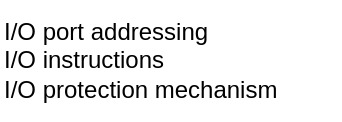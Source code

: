 <mxfile version="20.7.4" type="github">
  <diagram id="ljxXXhLhvAgGl7J6G4s4" name="Page-1">
    <mxGraphModel dx="794" dy="418" grid="1" gridSize="10" guides="1" tooltips="1" connect="1" arrows="1" fold="1" page="1" pageScale="1" pageWidth="827" pageHeight="1169" math="0" shadow="0">
      <root>
        <mxCell id="0" />
        <mxCell id="1" parent="0" />
        <mxCell id="QU0X1oR4tF8cKHQGs2CE-1" value="I/O port addressing&lt;br&gt;I/O instructions&lt;br&gt;I/O protection mechanism" style="text;html=1;strokeColor=none;fillColor=none;align=left;verticalAlign=middle;whiteSpace=wrap;rounded=0;" vertex="1" parent="1">
          <mxGeometry x="260" y="170" width="170" height="60" as="geometry" />
        </mxCell>
      </root>
    </mxGraphModel>
  </diagram>
</mxfile>
